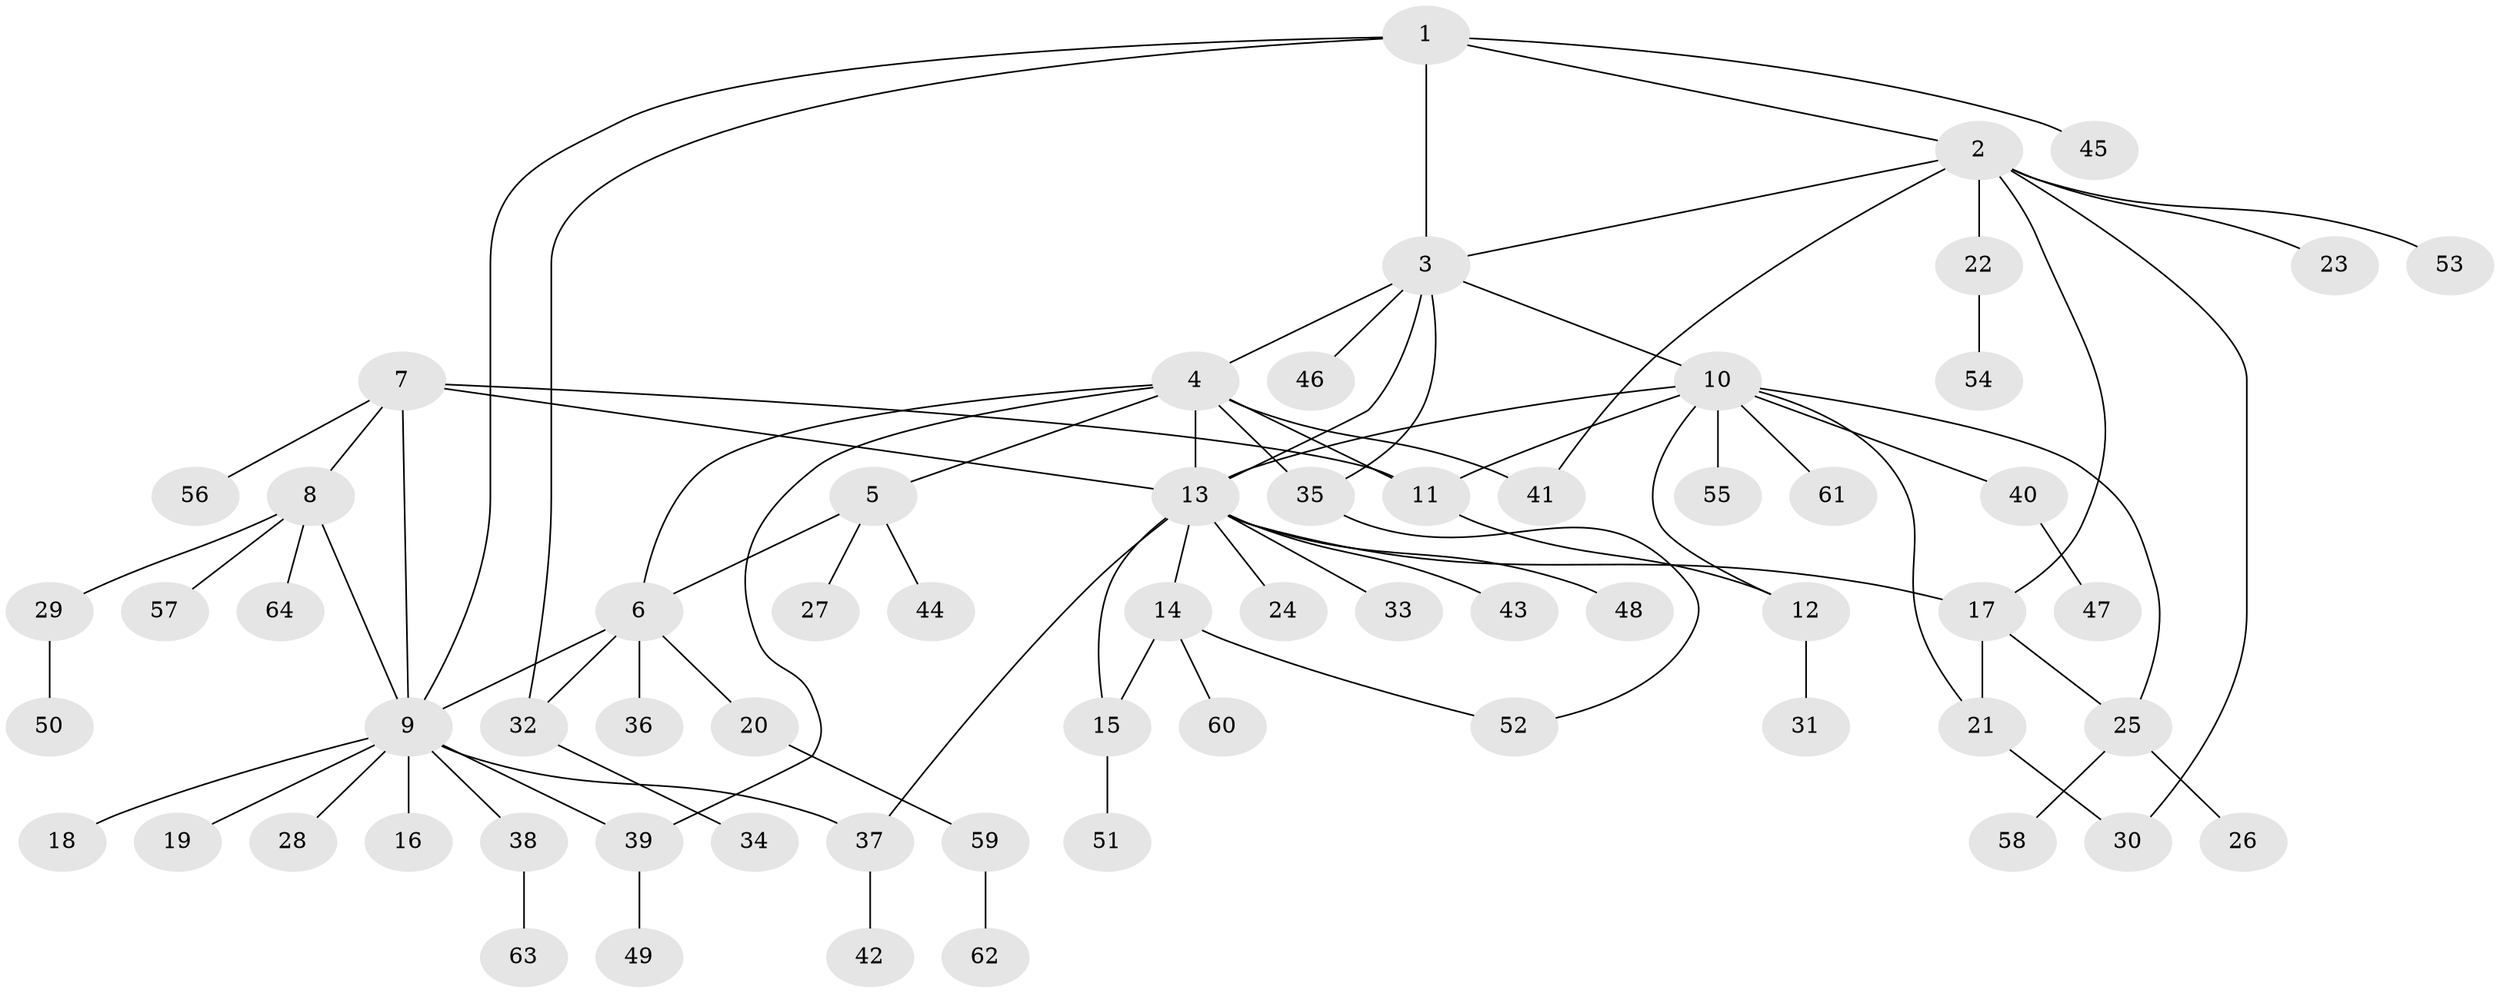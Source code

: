 // Generated by graph-tools (version 1.1) at 2025/50/03/09/25 03:50:38]
// undirected, 64 vertices, 84 edges
graph export_dot {
graph [start="1"]
  node [color=gray90,style=filled];
  1;
  2;
  3;
  4;
  5;
  6;
  7;
  8;
  9;
  10;
  11;
  12;
  13;
  14;
  15;
  16;
  17;
  18;
  19;
  20;
  21;
  22;
  23;
  24;
  25;
  26;
  27;
  28;
  29;
  30;
  31;
  32;
  33;
  34;
  35;
  36;
  37;
  38;
  39;
  40;
  41;
  42;
  43;
  44;
  45;
  46;
  47;
  48;
  49;
  50;
  51;
  52;
  53;
  54;
  55;
  56;
  57;
  58;
  59;
  60;
  61;
  62;
  63;
  64;
  1 -- 2;
  1 -- 3;
  1 -- 9;
  1 -- 32;
  1 -- 45;
  2 -- 3;
  2 -- 17;
  2 -- 22;
  2 -- 23;
  2 -- 30;
  2 -- 41;
  2 -- 53;
  3 -- 4;
  3 -- 10;
  3 -- 13;
  3 -- 35;
  3 -- 46;
  4 -- 5;
  4 -- 6;
  4 -- 11;
  4 -- 13;
  4 -- 35;
  4 -- 39;
  4 -- 41;
  5 -- 6;
  5 -- 27;
  5 -- 44;
  6 -- 9;
  6 -- 20;
  6 -- 32;
  6 -- 36;
  7 -- 8;
  7 -- 9;
  7 -- 11;
  7 -- 13;
  7 -- 56;
  8 -- 9;
  8 -- 29;
  8 -- 57;
  8 -- 64;
  9 -- 16;
  9 -- 18;
  9 -- 19;
  9 -- 28;
  9 -- 37;
  9 -- 38;
  9 -- 39;
  10 -- 11;
  10 -- 12;
  10 -- 13;
  10 -- 21;
  10 -- 25;
  10 -- 40;
  10 -- 55;
  10 -- 61;
  11 -- 12;
  12 -- 31;
  13 -- 14;
  13 -- 15;
  13 -- 17;
  13 -- 24;
  13 -- 33;
  13 -- 37;
  13 -- 43;
  13 -- 48;
  14 -- 15;
  14 -- 52;
  14 -- 60;
  15 -- 51;
  17 -- 21;
  17 -- 25;
  20 -- 59;
  21 -- 30;
  22 -- 54;
  25 -- 26;
  25 -- 58;
  29 -- 50;
  32 -- 34;
  35 -- 52;
  37 -- 42;
  38 -- 63;
  39 -- 49;
  40 -- 47;
  59 -- 62;
}
